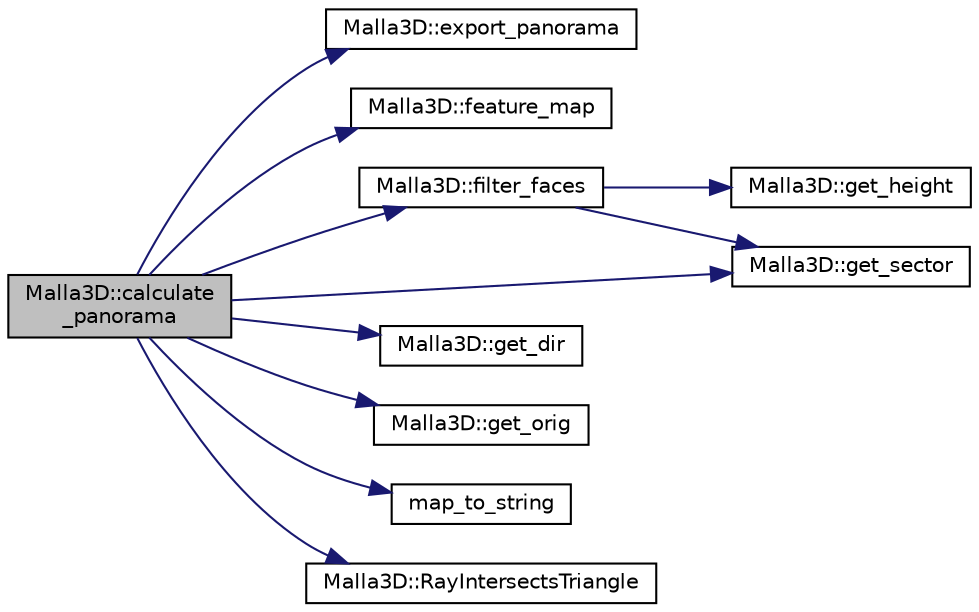 digraph "Malla3D::calculate_panorama"
{
 // LATEX_PDF_SIZE
  edge [fontname="Helvetica",fontsize="10",labelfontname="Helvetica",labelfontsize="10"];
  node [fontname="Helvetica",fontsize="10",shape=record];
  rankdir="LR";
  Node1 [label="Malla3D::calculate\l_panorama",height=0.2,width=0.4,color="black", fillcolor="grey75", style="filled", fontcolor="black",tooltip="Calculate PANORAMA [extended] representation of the 3D mesh."];
  Node1 -> Node2 [color="midnightblue",fontsize="10",style="solid",fontname="Helvetica"];
  Node2 [label="Malla3D::export_panorama",height=0.2,width=0.4,color="black", fillcolor="white", style="filled",URL="$classMalla3D.html#ad15e8de3e89c77f8dde51dc62084d197",tooltip="Export PANORAMA representation to sdm , ndm or gndm."];
  Node1 -> Node3 [color="midnightblue",fontsize="10",style="solid",fontname="Helvetica"];
  Node3 [label="Malla3D::feature_map",height=0.2,width=0.4,color="black", fillcolor="white", style="filled",URL="$classMalla3D.html#af31e0135d4e38023e1cb13784247c7d3",tooltip="Compute the feature map specified ."];
  Node1 -> Node4 [color="midnightblue",fontsize="10",style="solid",fontname="Helvetica"];
  Node4 [label="Malla3D::filter_faces",height=0.2,width=0.4,color="black", fillcolor="white", style="filled",URL="$classMalla3D.html#a7ea87c0adeb5a82ff56d04088c78688b",tooltip="Separates the faces of the mesh according to their height and sector."];
  Node4 -> Node5 [color="midnightblue",fontsize="10",style="solid",fontname="Helvetica"];
  Node5 [label="Malla3D::get_height",height=0.2,width=0.4,color="black", fillcolor="white", style="filled",URL="$classMalla3D.html#a01febaaa4fb630d6c3b62590ff740e51",tooltip="Get height of a division of the cylinder."];
  Node4 -> Node6 [color="midnightblue",fontsize="10",style="solid",fontname="Helvetica"];
  Node6 [label="Malla3D::get_sector",height=0.2,width=0.4,color="black", fillcolor="white", style="filled",URL="$classMalla3D.html#a1bce49b0d0ef934299b68cd8f29626f6",tooltip="Get sector of a point."];
  Node1 -> Node7 [color="midnightblue",fontsize="10",style="solid",fontname="Helvetica"];
  Node7 [label="Malla3D::get_dir",height=0.2,width=0.4,color="black", fillcolor="white", style="filled",URL="$classMalla3D.html#a6316e6fd15009373da175d7e8a7dd978",tooltip="Get direction of ray based on axis and angle."];
  Node1 -> Node8 [color="midnightblue",fontsize="10",style="solid",fontname="Helvetica"];
  Node8 [label="Malla3D::get_orig",height=0.2,width=0.4,color="black", fillcolor="white", style="filled",URL="$classMalla3D.html#ac1801ab429f5d4531a48016d8629efce",tooltip="Get origin of ray based on axis and height."];
  Node1 -> Node6 [color="midnightblue",fontsize="10",style="solid",fontname="Helvetica"];
  Node1 -> Node9 [color="midnightblue",fontsize="10",style="solid",fontname="Helvetica"];
  Node9 [label="map_to_string",height=0.2,width=0.4,color="black", fillcolor="white", style="filled",URL="$aux_8h.html#aee40fe119b557ef2e8c1b596fd28c0b5",tooltip="Convert enum Map to std::string c++ type."];
  Node1 -> Node10 [color="midnightblue",fontsize="10",style="solid",fontname="Helvetica"];
  Node10 [label="Malla3D::RayIntersectsTriangle",height=0.2,width=0.4,color="black", fillcolor="white", style="filled",URL="$classMalla3D.html#a16cfe88c11a5a9ab468833cc412b4ba3",tooltip="Compute Ray-Triangle Intersection using Möller-Trumbore algorithm."];
}
